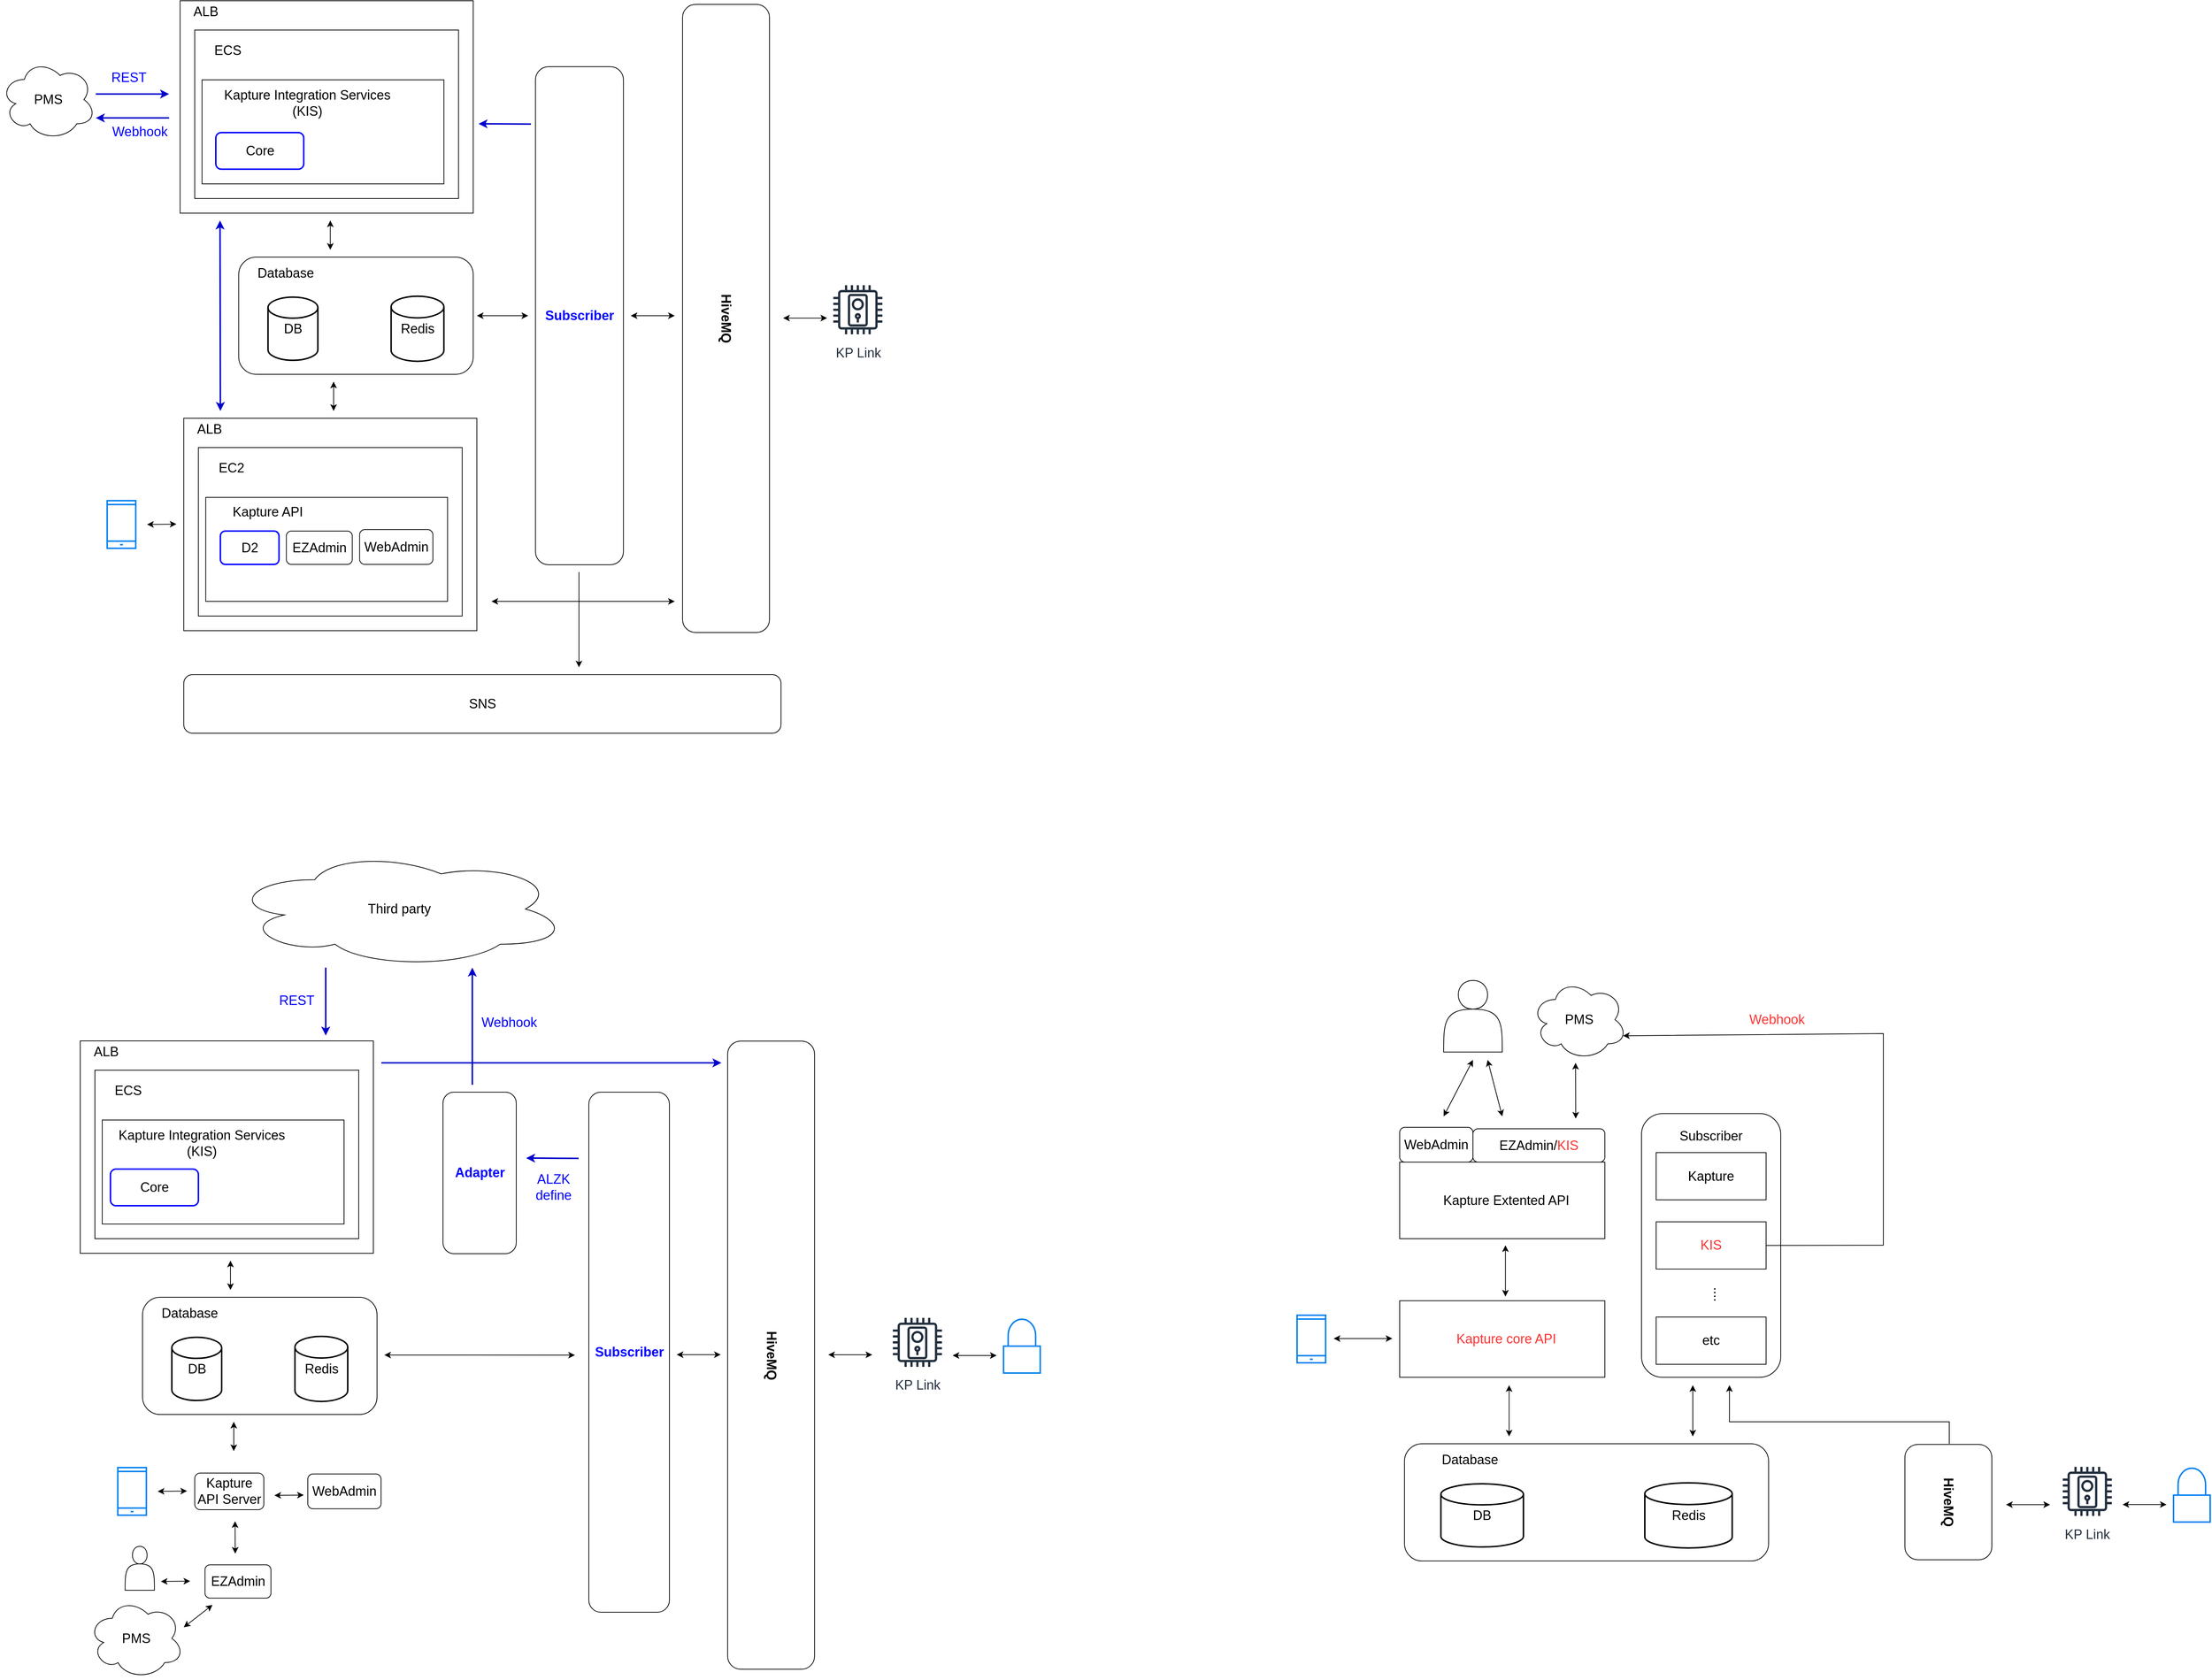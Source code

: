 <mxfile version="18.0.7" type="github">
  <diagram name="第1頁" id="pTdbA5UM3i_hhNW9NHbF">
    <mxGraphModel dx="1074" dy="1031" grid="1" gridSize="10" guides="1" tooltips="1" connect="1" arrows="1" fold="1" page="1" pageScale="1" pageWidth="827" pageHeight="1169" math="0" shadow="0">
      <root>
        <mxCell id="0" />
        <mxCell id="1" parent="0" />
        <mxCell id="v_c1Cu9leKUmqeBzcQBM-57" value="" style="rounded=0;whiteSpace=wrap;html=1;" parent="1" vertex="1">
          <mxGeometry x="1115.74" y="20" width="400" height="290" as="geometry" />
        </mxCell>
        <mxCell id="v_c1Cu9leKUmqeBzcQBM-1" value="" style="rounded=0;whiteSpace=wrap;html=1;fontSize=18;" parent="1" vertex="1">
          <mxGeometry x="1135.74" y="60" width="360" height="230" as="geometry" />
        </mxCell>
        <mxCell id="v_c1Cu9leKUmqeBzcQBM-5" value="&lt;font style=&quot;font-size: 18px&quot;&gt;ECS&lt;/font&gt;" style="text;html=1;strokeColor=none;fillColor=none;align=center;verticalAlign=middle;whiteSpace=wrap;rounded=0;" parent="1" vertex="1">
          <mxGeometry x="1135.74" y="73" width="90" height="30" as="geometry" />
        </mxCell>
        <mxCell id="v_c1Cu9leKUmqeBzcQBM-6" value="" style="rounded=0;whiteSpace=wrap;html=1;fontSize=18;" parent="1" vertex="1">
          <mxGeometry x="1145.74" y="128" width="330" height="142" as="geometry" />
        </mxCell>
        <mxCell id="v_c1Cu9leKUmqeBzcQBM-7" value="&lt;font style=&quot;font-size: 18px&quot;&gt;Kapture Integration Services (KIS)&lt;/font&gt;" style="text;html=1;strokeColor=none;fillColor=none;align=center;verticalAlign=middle;whiteSpace=wrap;rounded=0;" parent="1" vertex="1">
          <mxGeometry x="1154" y="140" width="271" height="40" as="geometry" />
        </mxCell>
        <mxCell id="v_c1Cu9leKUmqeBzcQBM-8" value="Core" style="rounded=1;whiteSpace=wrap;html=1;fontSize=18;strokeColor=#0000FF;strokeWidth=2;" parent="1" vertex="1">
          <mxGeometry x="1164.5" y="200" width="120" height="50" as="geometry" />
        </mxCell>
        <mxCell id="v_c1Cu9leKUmqeBzcQBM-20" value="" style="html=1;verticalLabelPosition=bottom;align=center;labelBackgroundColor=#ffffff;verticalAlign=top;strokeWidth=2;strokeColor=#0080F0;shadow=0;dashed=0;shape=mxgraph.ios7.icons.smartphone;fontSize=18;" parent="1" vertex="1">
          <mxGeometry x="1016.24" y="702.5" width="39" height="65" as="geometry" />
        </mxCell>
        <mxCell id="v_c1Cu9leKUmqeBzcQBM-23" value="" style="endArrow=classic;startArrow=classic;html=1;rounded=0;fontSize=18;" parent="1" edge="1">
          <mxGeometry width="50" height="50" relative="1" as="geometry">
            <mxPoint x="1070.74" y="735" as="sourcePoint" />
            <mxPoint x="1110.74" y="734.5" as="targetPoint" />
            <Array as="points" />
          </mxGeometry>
        </mxCell>
        <mxCell id="v_c1Cu9leKUmqeBzcQBM-59" value="&lt;span style=&quot;font-size: 18px;&quot;&gt;ALB&lt;/span&gt;" style="text;html=1;strokeColor=none;fillColor=none;align=center;verticalAlign=middle;whiteSpace=wrap;rounded=0;" parent="1" vertex="1">
          <mxGeometry x="1115.74" y="20" width="70" height="30" as="geometry" />
        </mxCell>
        <mxCell id="v_c1Cu9leKUmqeBzcQBM-61" value="&lt;font style=&quot;font-size: 18px;&quot;&gt;&lt;b style=&quot;&quot;&gt;Subscriber&lt;/b&gt;&lt;/font&gt;" style="rounded=1;whiteSpace=wrap;html=1;fontColor=#0000FF;" parent="1" vertex="1">
          <mxGeometry x="1600.74" y="110" width="120" height="680" as="geometry" />
        </mxCell>
        <mxCell id="v_c1Cu9leKUmqeBzcQBM-63" value="" style="rounded=0;whiteSpace=wrap;html=1;" parent="1" vertex="1">
          <mxGeometry x="1120.74" y="590" width="400" height="290" as="geometry" />
        </mxCell>
        <mxCell id="v_c1Cu9leKUmqeBzcQBM-64" value="" style="rounded=0;whiteSpace=wrap;html=1;fontSize=18;" parent="1" vertex="1">
          <mxGeometry x="1140.74" y="630" width="360" height="230" as="geometry" />
        </mxCell>
        <mxCell id="v_c1Cu9leKUmqeBzcQBM-65" value="&lt;font style=&quot;font-size: 18px&quot;&gt;EC2&lt;/font&gt;" style="text;html=1;strokeColor=none;fillColor=none;align=center;verticalAlign=middle;whiteSpace=wrap;rounded=0;" parent="1" vertex="1">
          <mxGeometry x="1140.74" y="643" width="90" height="30" as="geometry" />
        </mxCell>
        <mxCell id="v_c1Cu9leKUmqeBzcQBM-66" value="" style="rounded=0;whiteSpace=wrap;html=1;fontSize=18;" parent="1" vertex="1">
          <mxGeometry x="1150.74" y="698" width="330" height="142" as="geometry" />
        </mxCell>
        <mxCell id="v_c1Cu9leKUmqeBzcQBM-67" value="&lt;font style=&quot;font-size: 18px&quot;&gt;Kapture API&lt;/font&gt;" style="text;html=1;strokeColor=none;fillColor=none;align=center;verticalAlign=middle;whiteSpace=wrap;rounded=0;" parent="1" vertex="1">
          <mxGeometry x="1149.74" y="698" width="171" height="40" as="geometry" />
        </mxCell>
        <mxCell id="v_c1Cu9leKUmqeBzcQBM-68" value="D2" style="rounded=1;whiteSpace=wrap;html=1;fontSize=18;strokeColor=#0000FF;strokeWidth=2;" parent="1" vertex="1">
          <mxGeometry x="1170.74" y="744" width="80" height="45.5" as="geometry" />
        </mxCell>
        <mxCell id="v_c1Cu9leKUmqeBzcQBM-70" value="&lt;span style=&quot;font-size: 18px;&quot;&gt;ALB&lt;/span&gt;" style="text;html=1;strokeColor=none;fillColor=none;align=center;verticalAlign=middle;whiteSpace=wrap;rounded=0;" parent="1" vertex="1">
          <mxGeometry x="1120.74" y="590" width="70" height="30" as="geometry" />
        </mxCell>
        <mxCell id="v_c1Cu9leKUmqeBzcQBM-72" value="&lt;font style=&quot;font-size: 18px;&quot;&gt;PMS&lt;/font&gt;" style="ellipse;shape=cloud;whiteSpace=wrap;html=1;strokeColor=#000000;" parent="1" vertex="1">
          <mxGeometry x="870.74" y="100" width="130" height="110" as="geometry" />
        </mxCell>
        <mxCell id="v_c1Cu9leKUmqeBzcQBM-73" value="WebAdmin" style="rounded=1;whiteSpace=wrap;html=1;fontSize=18;strokeColor=#000000;" parent="1" vertex="1">
          <mxGeometry x="1360.74" y="742" width="100" height="47.5" as="geometry" />
        </mxCell>
        <mxCell id="v_c1Cu9leKUmqeBzcQBM-74" value="EZAdmin" style="rounded=1;whiteSpace=wrap;html=1;fontSize=18;strokeColor=default;" parent="1" vertex="1">
          <mxGeometry x="1260.74" y="744" width="90" height="45.5" as="geometry" />
        </mxCell>
        <mxCell id="v_c1Cu9leKUmqeBzcQBM-75" value="" style="endArrow=classic;startArrow=classic;html=1;rounded=0;fontSize=18;fontColor=#000000;" parent="1" edge="1">
          <mxGeometry width="50" height="50" relative="1" as="geometry">
            <mxPoint x="1320.74" y="360" as="sourcePoint" />
            <mxPoint x="1320.74" y="320" as="targetPoint" />
          </mxGeometry>
        </mxCell>
        <mxCell id="v_c1Cu9leKUmqeBzcQBM-26" value="&lt;font size=&quot;1&quot; style=&quot;&quot;&gt;&lt;b style=&quot;font-size: 18px;&quot;&gt;HiveMQ&lt;/b&gt;&lt;/font&gt;" style="rounded=1;whiteSpace=wrap;html=1;fontSize=18;strokeColor=#000000;rotation=90;movable=1;resizable=1;rotatable=1;deletable=1;editable=1;locked=0;connectable=1;" parent="1" vertex="1">
          <mxGeometry x="1431.99" y="394.43" width="857.5" height="118.63" as="geometry" />
        </mxCell>
        <mxCell id="v_c1Cu9leKUmqeBzcQBM-80" value="" style="group" parent="1" vertex="1" connectable="0">
          <mxGeometry x="1195.74" y="370" width="320" height="160" as="geometry" />
        </mxCell>
        <mxCell id="v_c1Cu9leKUmqeBzcQBM-11" value="DB" style="strokeWidth=2;html=1;shape=mxgraph.flowchart.database;whiteSpace=wrap;fontSize=18;" parent="v_c1Cu9leKUmqeBzcQBM-80" vertex="1">
          <mxGeometry x="40" y="54.667" width="68" height="86.222" as="geometry" />
        </mxCell>
        <mxCell id="v_c1Cu9leKUmqeBzcQBM-12" value="Redis" style="strokeWidth=2;html=1;shape=mxgraph.flowchart.database;whiteSpace=wrap;fontSize=18;" parent="v_c1Cu9leKUmqeBzcQBM-80" vertex="1">
          <mxGeometry x="208" y="53.333" width="72" height="88.889" as="geometry" />
        </mxCell>
        <mxCell id="v_c1Cu9leKUmqeBzcQBM-78" value="" style="rounded=1;whiteSpace=wrap;html=1;strokeColor=#000000;fontSize=18;fontColor=#000000;fillColor=none;" parent="v_c1Cu9leKUmqeBzcQBM-80" vertex="1">
          <mxGeometry width="320" height="160" as="geometry" />
        </mxCell>
        <mxCell id="v_c1Cu9leKUmqeBzcQBM-79" value="Database" style="text;html=1;strokeColor=none;fillColor=none;align=center;verticalAlign=middle;whiteSpace=wrap;rounded=0;fontSize=18;fontColor=#000000;" parent="v_c1Cu9leKUmqeBzcQBM-80" vertex="1">
          <mxGeometry x="40" y="8.889" width="48" height="26.667" as="geometry" />
        </mxCell>
        <mxCell id="v_c1Cu9leKUmqeBzcQBM-84" value="" style="endArrow=classic;startArrow=classic;html=1;rounded=0;fontSize=18;fontColor=#000000;" parent="1" edge="1">
          <mxGeometry width="50" height="50" relative="1" as="geometry">
            <mxPoint x="1325.24" y="580" as="sourcePoint" />
            <mxPoint x="1325.24" y="540" as="targetPoint" />
          </mxGeometry>
        </mxCell>
        <mxCell id="v_c1Cu9leKUmqeBzcQBM-85" value="" style="endArrow=classic;startArrow=classic;html=1;rounded=0;fontSize=18;fontColor=#000000;strokeColor=#0000CC;strokeWidth=2;" parent="1" edge="1">
          <mxGeometry width="50" height="50" relative="1" as="geometry">
            <mxPoint x="1170.74" y="580" as="sourcePoint" />
            <mxPoint x="1170.24" y="320" as="targetPoint" />
          </mxGeometry>
        </mxCell>
        <mxCell id="v_c1Cu9leKUmqeBzcQBM-86" value="" style="endArrow=classic;startArrow=classic;html=1;rounded=0;fontSize=18;fontColor=#000000;" parent="1" edge="1">
          <mxGeometry width="50" height="50" relative="1" as="geometry">
            <mxPoint x="1520.74" y="450" as="sourcePoint" />
            <mxPoint x="1590.74" y="450" as="targetPoint" />
          </mxGeometry>
        </mxCell>
        <mxCell id="v_c1Cu9leKUmqeBzcQBM-87" value="" style="endArrow=classic;startArrow=classic;html=1;rounded=0;fontSize=18;" parent="1" edge="1">
          <mxGeometry width="50" height="50" relative="1" as="geometry">
            <mxPoint x="1540.74" y="840" as="sourcePoint" />
            <mxPoint x="1790.74" y="840" as="targetPoint" />
            <Array as="points" />
          </mxGeometry>
        </mxCell>
        <mxCell id="v_c1Cu9leKUmqeBzcQBM-88" value="" style="endArrow=classic;startArrow=classic;html=1;rounded=0;fontSize=18;fontColor=#000000;" parent="1" edge="1">
          <mxGeometry width="50" height="50" relative="1" as="geometry">
            <mxPoint x="1730.74" y="450" as="sourcePoint" />
            <mxPoint x="1790.74" y="450" as="targetPoint" />
          </mxGeometry>
        </mxCell>
        <mxCell id="v_c1Cu9leKUmqeBzcQBM-90" value="&lt;font style=&quot;font-size: 18px;&quot;&gt;KP Link&lt;/font&gt;" style="sketch=0;outlineConnect=0;fontColor=#232F3E;gradientColor=none;strokeColor=#232F3E;fillColor=#ffffff;dashed=0;verticalLabelPosition=bottom;verticalAlign=top;align=center;html=1;fontSize=12;fontStyle=0;aspect=fixed;shape=mxgraph.aws4.resourceIcon;resIcon=mxgraph.aws4.door_lock;" parent="1" vertex="1">
          <mxGeometry x="1998.74" y="400" width="83.74" height="83.74" as="geometry" />
        </mxCell>
        <mxCell id="v_c1Cu9leKUmqeBzcQBM-93" value="" style="endArrow=classic;startArrow=classic;html=1;rounded=0;fontSize=18;fontColor=#000000;" parent="1" edge="1">
          <mxGeometry width="50" height="50" relative="1" as="geometry">
            <mxPoint x="1938.74" y="453.24" as="sourcePoint" />
            <mxPoint x="1998.74" y="453.24" as="targetPoint" />
          </mxGeometry>
        </mxCell>
        <mxCell id="v_c1Cu9leKUmqeBzcQBM-96" value="" style="endArrow=classic;html=1;rounded=0;strokeColor=#0000CC;strokeWidth=2;fontSize=18;fontColor=#0000FF;" parent="1" edge="1">
          <mxGeometry width="50" height="50" relative="1" as="geometry">
            <mxPoint x="1000.74" y="147.33" as="sourcePoint" />
            <mxPoint x="1100.74" y="147.33" as="targetPoint" />
          </mxGeometry>
        </mxCell>
        <mxCell id="v_c1Cu9leKUmqeBzcQBM-97" value="" style="endArrow=classic;html=1;rounded=0;strokeColor=#0000CC;strokeWidth=2;fontSize=18;fontColor=#0000FF;" parent="1" edge="1">
          <mxGeometry width="50" height="50" relative="1" as="geometry">
            <mxPoint x="1100.74" y="180" as="sourcePoint" />
            <mxPoint x="1000.74" y="180" as="targetPoint" />
          </mxGeometry>
        </mxCell>
        <mxCell id="v_c1Cu9leKUmqeBzcQBM-98" value="Webhook" style="text;html=1;strokeColor=none;fillColor=none;align=center;verticalAlign=middle;whiteSpace=wrap;rounded=0;fontSize=18;fontColor=#0000FF;" parent="1" vertex="1">
          <mxGeometry x="1030.74" y="184" width="60" height="30" as="geometry" />
        </mxCell>
        <mxCell id="v_c1Cu9leKUmqeBzcQBM-99" value="REST" style="text;html=1;strokeColor=none;fillColor=none;align=center;verticalAlign=middle;whiteSpace=wrap;rounded=0;fontSize=18;fontColor=#0000FF;" parent="1" vertex="1">
          <mxGeometry x="1016.24" y="110" width="60" height="30" as="geometry" />
        </mxCell>
        <mxCell id="v_c1Cu9leKUmqeBzcQBM-100" value="" style="rounded=0;whiteSpace=wrap;html=1;" parent="1" vertex="1">
          <mxGeometry x="979.5" y="1440" width="400" height="290" as="geometry" />
        </mxCell>
        <mxCell id="v_c1Cu9leKUmqeBzcQBM-101" value="" style="rounded=0;whiteSpace=wrap;html=1;fontSize=18;" parent="1" vertex="1">
          <mxGeometry x="999.5" y="1480" width="360" height="230" as="geometry" />
        </mxCell>
        <mxCell id="v_c1Cu9leKUmqeBzcQBM-102" value="&lt;font style=&quot;font-size: 18px&quot;&gt;ECS&lt;/font&gt;" style="text;html=1;strokeColor=none;fillColor=none;align=center;verticalAlign=middle;whiteSpace=wrap;rounded=0;" parent="1" vertex="1">
          <mxGeometry x="999.5" y="1493" width="90" height="30" as="geometry" />
        </mxCell>
        <mxCell id="v_c1Cu9leKUmqeBzcQBM-103" value="" style="rounded=0;whiteSpace=wrap;html=1;fontSize=18;" parent="1" vertex="1">
          <mxGeometry x="1009.5" y="1548" width="330" height="142" as="geometry" />
        </mxCell>
        <mxCell id="v_c1Cu9leKUmqeBzcQBM-104" value="&lt;font style=&quot;font-size: 18px&quot;&gt;Kapture Integration Services (KIS)&lt;/font&gt;" style="text;html=1;strokeColor=none;fillColor=none;align=center;verticalAlign=middle;whiteSpace=wrap;rounded=0;" parent="1" vertex="1">
          <mxGeometry x="1009.5" y="1560" width="271" height="40" as="geometry" />
        </mxCell>
        <mxCell id="v_c1Cu9leKUmqeBzcQBM-105" value="Core" style="rounded=1;whiteSpace=wrap;html=1;fontSize=18;strokeColor=#0000FF;strokeWidth=2;" parent="1" vertex="1">
          <mxGeometry x="1020.74" y="1615" width="120" height="50" as="geometry" />
        </mxCell>
        <mxCell id="v_c1Cu9leKUmqeBzcQBM-106" value="" style="html=1;verticalLabelPosition=bottom;align=center;labelBackgroundColor=#ffffff;verticalAlign=top;strokeWidth=2;strokeColor=#0080F0;shadow=0;dashed=0;shape=mxgraph.ios7.icons.smartphone;fontSize=18;" parent="1" vertex="1">
          <mxGeometry x="1030.74" y="2022.5" width="39" height="65" as="geometry" />
        </mxCell>
        <mxCell id="v_c1Cu9leKUmqeBzcQBM-107" value="" style="endArrow=classic;startArrow=classic;html=1;rounded=0;fontSize=18;" parent="1" edge="1">
          <mxGeometry width="50" height="50" relative="1" as="geometry">
            <mxPoint x="1085.24" y="2055" as="sourcePoint" />
            <mxPoint x="1125.24" y="2054.5" as="targetPoint" />
            <Array as="points" />
          </mxGeometry>
        </mxCell>
        <mxCell id="v_c1Cu9leKUmqeBzcQBM-108" value="&lt;span style=&quot;font-size: 18px;&quot;&gt;ALB&lt;/span&gt;" style="text;html=1;strokeColor=none;fillColor=none;align=center;verticalAlign=middle;whiteSpace=wrap;rounded=0;" parent="1" vertex="1">
          <mxGeometry x="979.5" y="1440" width="70" height="30" as="geometry" />
        </mxCell>
        <mxCell id="v_c1Cu9leKUmqeBzcQBM-109" value="&lt;font style=&quot;font-size: 18px;&quot;&gt;&lt;b style=&quot;&quot;&gt;Subscriber&lt;/b&gt;&lt;/font&gt;" style="rounded=1;whiteSpace=wrap;html=1;fontColor=#0000FF;" parent="1" vertex="1">
          <mxGeometry x="1673.5" y="1510" width="110" height="710" as="geometry" />
        </mxCell>
        <mxCell id="v_c1Cu9leKUmqeBzcQBM-115" value="Kapture API Server" style="rounded=1;whiteSpace=wrap;html=1;fontSize=18;strokeColor=#000000;" parent="1" vertex="1">
          <mxGeometry x="1135.74" y="2030" width="94.26" height="50" as="geometry" />
        </mxCell>
        <mxCell id="v_c1Cu9leKUmqeBzcQBM-117" value="&lt;font style=&quot;font-size: 18px;&quot;&gt;Third party&lt;/font&gt;" style="ellipse;shape=cloud;whiteSpace=wrap;html=1;strokeColor=#000000;" parent="1" vertex="1">
          <mxGeometry x="1184.5" y="1180" width="460" height="160" as="geometry" />
        </mxCell>
        <mxCell id="v_c1Cu9leKUmqeBzcQBM-118" value="WebAdmin" style="rounded=1;whiteSpace=wrap;html=1;fontSize=18;strokeColor=#000000;" parent="1" vertex="1">
          <mxGeometry x="1290" y="2031.25" width="100" height="47.5" as="geometry" />
        </mxCell>
        <mxCell id="v_c1Cu9leKUmqeBzcQBM-119" value="EZAdmin" style="rounded=1;whiteSpace=wrap;html=1;fontSize=18;strokeColor=default;" parent="1" vertex="1">
          <mxGeometry x="1149.74" y="2155.25" width="90" height="45.5" as="geometry" />
        </mxCell>
        <mxCell id="v_c1Cu9leKUmqeBzcQBM-120" value="" style="endArrow=classic;startArrow=classic;html=1;rounded=0;fontSize=18;fontColor=#000000;" parent="1" edge="1">
          <mxGeometry width="50" height="50" relative="1" as="geometry">
            <mxPoint x="1184.5" y="1780" as="sourcePoint" />
            <mxPoint x="1184.5" y="1740" as="targetPoint" />
          </mxGeometry>
        </mxCell>
        <mxCell id="v_c1Cu9leKUmqeBzcQBM-121" value="&lt;font size=&quot;1&quot; style=&quot;&quot;&gt;&lt;b style=&quot;font-size: 18px;&quot;&gt;HiveMQ&lt;/b&gt;&lt;/font&gt;" style="rounded=1;whiteSpace=wrap;html=1;fontSize=18;strokeColor=#000000;rotation=90;movable=1;resizable=1;rotatable=1;deletable=1;editable=1;locked=0;connectable=1;" parent="1" vertex="1">
          <mxGeometry x="1493.5" y="1809.69" width="857.5" height="118.63" as="geometry" />
        </mxCell>
        <mxCell id="v_c1Cu9leKUmqeBzcQBM-122" value="" style="group" parent="1" vertex="1" connectable="0">
          <mxGeometry x="1064.5" y="1790" width="320" height="160" as="geometry" />
        </mxCell>
        <mxCell id="v_c1Cu9leKUmqeBzcQBM-123" value="DB" style="strokeWidth=2;html=1;shape=mxgraph.flowchart.database;whiteSpace=wrap;fontSize=18;" parent="v_c1Cu9leKUmqeBzcQBM-122" vertex="1">
          <mxGeometry x="40" y="54.667" width="68" height="86.222" as="geometry" />
        </mxCell>
        <mxCell id="v_c1Cu9leKUmqeBzcQBM-124" value="Redis" style="strokeWidth=2;html=1;shape=mxgraph.flowchart.database;whiteSpace=wrap;fontSize=18;" parent="v_c1Cu9leKUmqeBzcQBM-122" vertex="1">
          <mxGeometry x="208" y="53.333" width="72" height="88.889" as="geometry" />
        </mxCell>
        <mxCell id="v_c1Cu9leKUmqeBzcQBM-125" value="" style="rounded=1;whiteSpace=wrap;html=1;strokeColor=#000000;fontSize=18;fontColor=#000000;fillColor=none;" parent="v_c1Cu9leKUmqeBzcQBM-122" vertex="1">
          <mxGeometry width="320" height="160" as="geometry" />
        </mxCell>
        <mxCell id="v_c1Cu9leKUmqeBzcQBM-126" value="Database" style="text;html=1;strokeColor=none;fillColor=none;align=center;verticalAlign=middle;whiteSpace=wrap;rounded=0;fontSize=18;fontColor=#000000;" parent="v_c1Cu9leKUmqeBzcQBM-122" vertex="1">
          <mxGeometry x="40" y="8.889" width="48" height="26.667" as="geometry" />
        </mxCell>
        <mxCell id="v_c1Cu9leKUmqeBzcQBM-127" value="" style="endArrow=classic;startArrow=classic;html=1;rounded=0;fontSize=18;fontColor=#000000;" parent="1" edge="1">
          <mxGeometry width="50" height="50" relative="1" as="geometry">
            <mxPoint x="1189" y="2000" as="sourcePoint" />
            <mxPoint x="1189" y="1960" as="targetPoint" />
          </mxGeometry>
        </mxCell>
        <mxCell id="v_c1Cu9leKUmqeBzcQBM-129" value="" style="endArrow=classic;startArrow=classic;html=1;rounded=0;fontSize=18;fontColor=#000000;" parent="1" edge="1">
          <mxGeometry width="50" height="50" relative="1" as="geometry">
            <mxPoint x="1394.5" y="1868.83" as="sourcePoint" />
            <mxPoint x="1654.5" y="1869" as="targetPoint" />
          </mxGeometry>
        </mxCell>
        <mxCell id="v_c1Cu9leKUmqeBzcQBM-131" value="" style="endArrow=classic;startArrow=classic;html=1;rounded=0;fontSize=18;fontColor=#000000;" parent="1" edge="1">
          <mxGeometry width="50" height="50" relative="1" as="geometry">
            <mxPoint x="1793.5" y="1868.33" as="sourcePoint" />
            <mxPoint x="1853.5" y="1868.33" as="targetPoint" />
          </mxGeometry>
        </mxCell>
        <mxCell id="v_c1Cu9leKUmqeBzcQBM-133" value="&lt;font style=&quot;font-size: 18px;&quot;&gt;KP Link&lt;/font&gt;" style="sketch=0;outlineConnect=0;fontColor=#232F3E;gradientColor=none;strokeColor=#232F3E;fillColor=#ffffff;dashed=0;verticalLabelPosition=bottom;verticalAlign=top;align=center;html=1;fontSize=12;fontStyle=0;aspect=fixed;shape=mxgraph.aws4.resourceIcon;resIcon=mxgraph.aws4.door_lock;" parent="1" vertex="1">
          <mxGeometry x="2080" y="1809.69" width="83.74" height="83.74" as="geometry" />
        </mxCell>
        <mxCell id="v_c1Cu9leKUmqeBzcQBM-134" value="" style="endArrow=classic;startArrow=classic;html=1;rounded=0;fontSize=18;fontColor=#000000;" parent="1" edge="1">
          <mxGeometry width="50" height="50" relative="1" as="geometry">
            <mxPoint x="2000.25" y="1868.5" as="sourcePoint" />
            <mxPoint x="2060.25" y="1868.5" as="targetPoint" />
          </mxGeometry>
        </mxCell>
        <mxCell id="v_c1Cu9leKUmqeBzcQBM-136" value="" style="endArrow=classic;html=1;rounded=0;strokeColor=#0000CC;strokeWidth=2;fontSize=18;fontColor=#0000FF;" parent="1" edge="1">
          <mxGeometry width="50" height="50" relative="1" as="geometry">
            <mxPoint x="1314.5" y="1340" as="sourcePoint" />
            <mxPoint x="1314.5" y="1432.67" as="targetPoint" />
          </mxGeometry>
        </mxCell>
        <mxCell id="v_c1Cu9leKUmqeBzcQBM-139" value="REST" style="text;html=1;strokeColor=none;fillColor=none;align=center;verticalAlign=middle;whiteSpace=wrap;rounded=0;fontSize=18;fontColor=#0000FF;" parent="1" vertex="1">
          <mxGeometry x="1244.5" y="1370" width="60" height="30" as="geometry" />
        </mxCell>
        <mxCell id="v_c1Cu9leKUmqeBzcQBM-140" value="&lt;b style=&quot;border-color: var(--border-color); font-size: 18px;&quot;&gt;Adapter&lt;/b&gt;" style="rounded=1;whiteSpace=wrap;html=1;fontColor=#0000FF;" parent="1" vertex="1">
          <mxGeometry x="1474.5" y="1510" width="100" height="220.5" as="geometry" />
        </mxCell>
        <mxCell id="v_c1Cu9leKUmqeBzcQBM-142" value="" style="endArrow=classic;html=1;rounded=0;strokeColor=#0000CC;strokeWidth=2;fontSize=18;fontColor=#0000FF;" parent="1" edge="1">
          <mxGeometry width="50" height="50" relative="1" as="geometry">
            <mxPoint x="1514.5" y="1500" as="sourcePoint" />
            <mxPoint x="1514.5" y="1340" as="targetPoint" />
          </mxGeometry>
        </mxCell>
        <mxCell id="v_c1Cu9leKUmqeBzcQBM-143" value="Webhook" style="text;html=1;strokeColor=none;fillColor=none;align=center;verticalAlign=middle;whiteSpace=wrap;rounded=0;fontSize=18;fontColor=#0000FF;" parent="1" vertex="1">
          <mxGeometry x="1534.5" y="1400" width="60" height="30" as="geometry" />
        </mxCell>
        <mxCell id="v_c1Cu9leKUmqeBzcQBM-145" value="ALZK &lt;br&gt;define" style="text;html=1;align=center;verticalAlign=middle;resizable=0;points=[];autosize=1;strokeColor=none;fillColor=none;fontSize=18;fontColor=#0000FF;" parent="1" vertex="1">
          <mxGeometry x="1589.5" y="1610" width="70" height="60" as="geometry" />
        </mxCell>
        <mxCell id="v_c1Cu9leKUmqeBzcQBM-146" value="&lt;font color=&quot;#000000&quot;&gt;SNS&lt;/font&gt;" style="rounded=1;whiteSpace=wrap;html=1;strokeColor=#000000;strokeWidth=1;fontSize=18;fontColor=#0000FF;fillColor=none;" parent="1" vertex="1">
          <mxGeometry x="1120.74" y="940" width="815" height="80" as="geometry" />
        </mxCell>
        <mxCell id="v_c1Cu9leKUmqeBzcQBM-147" value="" style="endArrow=classic;html=1;rounded=0;strokeColor=#000000;strokeWidth=1;fontSize=18;fontColor=#0000FF;" parent="1" edge="1">
          <mxGeometry width="50" height="50" relative="1" as="geometry">
            <mxPoint x="1660.07" y="800" as="sourcePoint" />
            <mxPoint x="1660.07" y="930" as="targetPoint" />
          </mxGeometry>
        </mxCell>
        <mxCell id="v_c1Cu9leKUmqeBzcQBM-150" value="" style="endArrow=classic;html=1;rounded=0;strokeColor=#0000CC;strokeWidth=2;fontSize=18;fontColor=#0000FF;" parent="1" edge="1">
          <mxGeometry width="50" height="50" relative="1" as="geometry">
            <mxPoint x="1390.5" y="1470" as="sourcePoint" />
            <mxPoint x="1854.5" y="1470" as="targetPoint" />
          </mxGeometry>
        </mxCell>
        <mxCell id="XDWvyUb1h6gLbG983VdY-1" value="" style="endArrow=classic;html=1;rounded=0;strokeColor=#0000CC;strokeWidth=2;fontSize=18;fontColor=#0000FF;" edge="1" parent="1">
          <mxGeometry width="50" height="50" relative="1" as="geometry">
            <mxPoint x="1659.5" y="1600.33" as="sourcePoint" />
            <mxPoint x="1588" y="1600" as="targetPoint" />
          </mxGeometry>
        </mxCell>
        <mxCell id="XDWvyUb1h6gLbG983VdY-2" value="" style="endArrow=classic;html=1;rounded=0;strokeColor=#0000CC;strokeWidth=2;fontSize=18;fontColor=#0000FF;" edge="1" parent="1">
          <mxGeometry width="50" height="50" relative="1" as="geometry">
            <mxPoint x="1594.5" y="188.33" as="sourcePoint" />
            <mxPoint x="1523" y="188" as="targetPoint" />
          </mxGeometry>
        </mxCell>
        <mxCell id="XDWvyUb1h6gLbG983VdY-4" value="" style="html=1;verticalLabelPosition=bottom;align=center;labelBackgroundColor=#ffffff;verticalAlign=top;strokeWidth=2;strokeColor=#0080F0;shadow=0;dashed=0;shape=mxgraph.ios7.icons.locked;" vertex="1" parent="1">
          <mxGeometry x="2239.49" y="1819.99" width="50" height="73.44" as="geometry" />
        </mxCell>
        <mxCell id="XDWvyUb1h6gLbG983VdY-5" value="" style="endArrow=classic;startArrow=classic;html=1;rounded=0;fontSize=18;fontColor=#000000;" edge="1" parent="1">
          <mxGeometry width="50" height="50" relative="1" as="geometry">
            <mxPoint x="2170" y="1869.5" as="sourcePoint" />
            <mxPoint x="2230" y="1869.5" as="targetPoint" />
          </mxGeometry>
        </mxCell>
        <mxCell id="XDWvyUb1h6gLbG983VdY-7" value="" style="shape=actor;whiteSpace=wrap;html=1;" vertex="1" parent="1">
          <mxGeometry x="1040.74" y="2130" width="40" height="60" as="geometry" />
        </mxCell>
        <mxCell id="XDWvyUb1h6gLbG983VdY-10" value="&lt;font style=&quot;font-size: 18px;&quot;&gt;PMS&lt;/font&gt;" style="ellipse;shape=cloud;whiteSpace=wrap;html=1;strokeColor=#000000;" vertex="1" parent="1">
          <mxGeometry x="990.74" y="2200.75" width="130" height="110" as="geometry" />
        </mxCell>
        <mxCell id="XDWvyUb1h6gLbG983VdY-11" value="" style="endArrow=classic;startArrow=classic;html=1;rounded=0;fontSize=18;" edge="1" parent="1">
          <mxGeometry width="50" height="50" relative="1" as="geometry">
            <mxPoint x="1089.5" y="2178" as="sourcePoint" />
            <mxPoint x="1129.5" y="2177.5" as="targetPoint" />
            <Array as="points" />
          </mxGeometry>
        </mxCell>
        <mxCell id="XDWvyUb1h6gLbG983VdY-13" value="" style="endArrow=classic;startArrow=classic;html=1;rounded=0;fontSize=18;" edge="1" parent="1">
          <mxGeometry width="50" height="50" relative="1" as="geometry">
            <mxPoint x="1120.74" y="2240.5" as="sourcePoint" />
            <mxPoint x="1160" y="2210" as="targetPoint" />
            <Array as="points" />
          </mxGeometry>
        </mxCell>
        <mxCell id="XDWvyUb1h6gLbG983VdY-14" value="" style="endArrow=classic;startArrow=classic;html=1;rounded=0;fontSize=18;" edge="1" parent="1">
          <mxGeometry width="50" height="50" relative="1" as="geometry">
            <mxPoint x="1244.5" y="2060.5" as="sourcePoint" />
            <mxPoint x="1284.5" y="2060" as="targetPoint" />
            <Array as="points" />
          </mxGeometry>
        </mxCell>
        <mxCell id="XDWvyUb1h6gLbG983VdY-15" value="" style="endArrow=classic;startArrow=classic;html=1;rounded=0;fontSize=18;" edge="1" parent="1">
          <mxGeometry width="50" height="50" relative="1" as="geometry">
            <mxPoint x="1190.74" y="2095.75" as="sourcePoint" />
            <mxPoint x="1191" y="2140" as="targetPoint" />
            <Array as="points" />
          </mxGeometry>
        </mxCell>
        <mxCell id="XDWvyUb1h6gLbG983VdY-16" value="" style="rounded=0;whiteSpace=wrap;html=1;fontSize=18;" vertex="1" parent="1">
          <mxGeometry x="2780" y="1605.5" width="280" height="104.5" as="geometry" />
        </mxCell>
        <mxCell id="XDWvyUb1h6gLbG983VdY-17" value="&lt;font style=&quot;font-size: 18px&quot;&gt;Kapture Extented API&lt;br&gt;&lt;/font&gt;" style="text;html=1;strokeColor=none;fillColor=none;align=center;verticalAlign=middle;whiteSpace=wrap;rounded=0;" vertex="1" parent="1">
          <mxGeometry x="2799.75" y="1637.75" width="250.5" height="40" as="geometry" />
        </mxCell>
        <mxCell id="XDWvyUb1h6gLbG983VdY-18" value="WebAdmin" style="rounded=1;whiteSpace=wrap;html=1;fontSize=18;strokeColor=#000000;" vertex="1" parent="1">
          <mxGeometry x="2780" y="1558" width="100" height="47.5" as="geometry" />
        </mxCell>
        <mxCell id="XDWvyUb1h6gLbG983VdY-19" value="EZAdmin/&lt;font color=&quot;#ff3333&quot;&gt;KIS&lt;/font&gt;" style="rounded=1;whiteSpace=wrap;html=1;fontSize=18;strokeColor=default;" vertex="1" parent="1">
          <mxGeometry x="2880" y="1560" width="180" height="45.5" as="geometry" />
        </mxCell>
        <mxCell id="XDWvyUb1h6gLbG983VdY-22" value="" style="rounded=0;whiteSpace=wrap;html=1;fontSize=18;" vertex="1" parent="1">
          <mxGeometry x="2780" y="1794.75" width="280" height="104.5" as="geometry" />
        </mxCell>
        <mxCell id="XDWvyUb1h6gLbG983VdY-23" value="" style="group" vertex="1" connectable="0" parent="1">
          <mxGeometry x="2770" y="1990" width="530" height="160" as="geometry" />
        </mxCell>
        <mxCell id="XDWvyUb1h6gLbG983VdY-24" value="DB" style="strokeWidth=2;html=1;shape=mxgraph.flowchart.database;whiteSpace=wrap;fontSize=18;" vertex="1" parent="XDWvyUb1h6gLbG983VdY-23">
          <mxGeometry x="66.25" y="54.667" width="112.625" height="86.222" as="geometry" />
        </mxCell>
        <mxCell id="XDWvyUb1h6gLbG983VdY-25" value="Redis" style="strokeWidth=2;html=1;shape=mxgraph.flowchart.database;whiteSpace=wrap;fontSize=18;" vertex="1" parent="XDWvyUb1h6gLbG983VdY-23">
          <mxGeometry x="344.5" y="53.333" width="119.25" height="88.889" as="geometry" />
        </mxCell>
        <mxCell id="XDWvyUb1h6gLbG983VdY-26" value="" style="rounded=1;whiteSpace=wrap;html=1;strokeColor=#000000;fontSize=18;fontColor=#000000;fillColor=none;" vertex="1" parent="XDWvyUb1h6gLbG983VdY-23">
          <mxGeometry x="16.562" width="496.875" height="160" as="geometry" />
        </mxCell>
        <mxCell id="XDWvyUb1h6gLbG983VdY-27" value="Database" style="text;html=1;strokeColor=none;fillColor=none;align=center;verticalAlign=middle;whiteSpace=wrap;rounded=0;fontSize=18;fontColor=#000000;" vertex="1" parent="XDWvyUb1h6gLbG983VdY-23">
          <mxGeometry x="66.25" y="8.889" width="79.5" height="26.667" as="geometry" />
        </mxCell>
        <mxCell id="XDWvyUb1h6gLbG983VdY-29" value="&lt;font style=&quot;font-size: 18px&quot;&gt;&lt;font color=&quot;#ff3333&quot;&gt;Kapture core API&lt;/font&gt;&lt;br&gt;&lt;/font&gt;" style="text;html=1;strokeColor=none;fillColor=none;align=center;verticalAlign=middle;whiteSpace=wrap;rounded=0;" vertex="1" parent="1">
          <mxGeometry x="2799.75" y="1827" width="250.5" height="40" as="geometry" />
        </mxCell>
        <mxCell id="XDWvyUb1h6gLbG983VdY-30" value="" style="html=1;verticalLabelPosition=bottom;align=center;labelBackgroundColor=#ffffff;verticalAlign=top;strokeWidth=2;strokeColor=#0080F0;shadow=0;dashed=0;shape=mxgraph.ios7.icons.smartphone;fontSize=18;" vertex="1" parent="1">
          <mxGeometry x="2640" y="1814.5" width="39" height="65" as="geometry" />
        </mxCell>
        <mxCell id="XDWvyUb1h6gLbG983VdY-31" value="" style="shape=actor;whiteSpace=wrap;html=1;" vertex="1" parent="1">
          <mxGeometry x="2840" y="1357.5" width="80" height="97.75" as="geometry" />
        </mxCell>
        <mxCell id="XDWvyUb1h6gLbG983VdY-32" value="&lt;font style=&quot;font-size: 18px;&quot;&gt;PMS&lt;/font&gt;" style="ellipse;shape=cloud;whiteSpace=wrap;html=1;strokeColor=#000000;" vertex="1" parent="1">
          <mxGeometry x="2960" y="1356" width="130" height="110" as="geometry" />
        </mxCell>
        <mxCell id="XDWvyUb1h6gLbG983VdY-33" value="" style="endArrow=classic;startArrow=classic;html=1;rounded=0;fontSize=18;" edge="1" parent="1">
          <mxGeometry width="50" height="50" relative="1" as="geometry">
            <mxPoint x="2840" y="1543" as="sourcePoint" />
            <mxPoint x="2880" y="1466" as="targetPoint" />
            <Array as="points" />
          </mxGeometry>
        </mxCell>
        <mxCell id="XDWvyUb1h6gLbG983VdY-34" value="" style="endArrow=classic;startArrow=classic;html=1;rounded=0;fontSize=18;" edge="1" parent="1">
          <mxGeometry width="50" height="50" relative="1" as="geometry">
            <mxPoint x="3020.25" y="1546" as="sourcePoint" />
            <mxPoint x="3020" y="1470" as="targetPoint" />
            <Array as="points" />
          </mxGeometry>
        </mxCell>
        <mxCell id="XDWvyUb1h6gLbG983VdY-35" value="" style="endArrow=classic;startArrow=classic;html=1;rounded=0;fontSize=18;" edge="1" parent="1">
          <mxGeometry width="50" height="50" relative="1" as="geometry">
            <mxPoint x="2920" y="1543" as="sourcePoint" />
            <mxPoint x="2900" y="1466" as="targetPoint" />
            <Array as="points" />
          </mxGeometry>
        </mxCell>
        <mxCell id="XDWvyUb1h6gLbG983VdY-38" value="" style="endArrow=classic;startArrow=classic;html=1;rounded=0;fontSize=18;fontColor=#000000;" edge="1" parent="1">
          <mxGeometry width="50" height="50" relative="1" as="geometry">
            <mxPoint x="2929.33" y="1910" as="sourcePoint" />
            <mxPoint x="2929.33" y="1980" as="targetPoint" />
          </mxGeometry>
        </mxCell>
        <mxCell id="XDWvyUb1h6gLbG983VdY-39" value="" style="endArrow=classic;startArrow=classic;html=1;rounded=0;fontSize=18;fontColor=#000000;" edge="1" parent="1">
          <mxGeometry width="50" height="50" relative="1" as="geometry">
            <mxPoint x="2924.33" y="1719" as="sourcePoint" />
            <mxPoint x="2924.33" y="1789" as="targetPoint" />
          </mxGeometry>
        </mxCell>
        <mxCell id="XDWvyUb1h6gLbG983VdY-40" value="" style="endArrow=classic;startArrow=classic;html=1;rounded=0;fontSize=18;fontColor=#000000;" edge="1" parent="1">
          <mxGeometry width="50" height="50" relative="1" as="geometry">
            <mxPoint x="2690" y="1846.33" as="sourcePoint" />
            <mxPoint x="2770" y="1846.33" as="targetPoint" />
          </mxGeometry>
        </mxCell>
        <mxCell id="XDWvyUb1h6gLbG983VdY-50" value="" style="group" vertex="1" connectable="0" parent="1">
          <mxGeometry x="3110" y="1539.25" width="190" height="360" as="geometry" />
        </mxCell>
        <mxCell id="XDWvyUb1h6gLbG983VdY-36" value="" style="rounded=1;whiteSpace=wrap;html=1;fontColor=#0000FF;movable=1;resizable=1;rotatable=1;deletable=1;editable=1;connectable=1;" vertex="1" parent="XDWvyUb1h6gLbG983VdY-50">
          <mxGeometry width="190" height="360" as="geometry" />
        </mxCell>
        <mxCell id="XDWvyUb1h6gLbG983VdY-41" value="&lt;font style=&quot;font-size: 18px&quot;&gt;Subscriber&lt;br&gt;&lt;/font&gt;" style="text;html=1;strokeColor=none;fillColor=none;align=center;verticalAlign=middle;whiteSpace=wrap;rounded=0;movable=1;resizable=1;rotatable=1;deletable=1;editable=1;connectable=1;" vertex="1" parent="XDWvyUb1h6gLbG983VdY-50">
          <mxGeometry x="34.88" y="15.5" width="120.25" height="30" as="geometry" />
        </mxCell>
        <mxCell id="XDWvyUb1h6gLbG983VdY-42" value="" style="rounded=0;whiteSpace=wrap;html=1;fontSize=18;movable=1;resizable=1;rotatable=1;deletable=1;editable=1;connectable=1;" vertex="1" parent="XDWvyUb1h6gLbG983VdY-50">
          <mxGeometry x="20" y="53.25" width="150" height="64.5" as="geometry" />
        </mxCell>
        <mxCell id="XDWvyUb1h6gLbG983VdY-43" value="&lt;font style=&quot;font-size: 18px&quot;&gt;Kapture&lt;br&gt;&lt;/font&gt;" style="text;html=1;strokeColor=none;fillColor=none;align=center;verticalAlign=middle;whiteSpace=wrap;rounded=0;movable=1;resizable=1;rotatable=1;deletable=1;editable=1;connectable=1;" vertex="1" parent="XDWvyUb1h6gLbG983VdY-50">
          <mxGeometry x="60" y="75.25" width="70" height="20.5" as="geometry" />
        </mxCell>
        <mxCell id="XDWvyUb1h6gLbG983VdY-44" style="edgeStyle=orthogonalEdgeStyle;rounded=0;orthogonalLoop=1;jettySize=auto;html=1;exitX=0.5;exitY=1;exitDx=0;exitDy=0;movable=1;resizable=1;rotatable=1;deletable=1;editable=1;connectable=1;" edge="1" parent="XDWvyUb1h6gLbG983VdY-50" source="XDWvyUb1h6gLbG983VdY-43" target="XDWvyUb1h6gLbG983VdY-43">
          <mxGeometry relative="1" as="geometry" />
        </mxCell>
        <mxCell id="XDWvyUb1h6gLbG983VdY-45" value="" style="rounded=0;whiteSpace=wrap;html=1;fontSize=18;movable=1;resizable=1;rotatable=1;deletable=1;editable=1;connectable=1;" vertex="1" parent="XDWvyUb1h6gLbG983VdY-50">
          <mxGeometry x="20" y="147.75" width="150" height="64.5" as="geometry" />
        </mxCell>
        <mxCell id="XDWvyUb1h6gLbG983VdY-46" value="&lt;font style=&quot;font-size: 18px&quot;&gt;&lt;font color=&quot;#ff3333&quot;&gt;KIS&lt;/font&gt;&lt;br&gt;&lt;/font&gt;" style="text;html=1;strokeColor=none;fillColor=none;align=center;verticalAlign=middle;whiteSpace=wrap;rounded=0;movable=1;resizable=1;rotatable=1;deletable=1;editable=1;connectable=1;" vertex="1" parent="XDWvyUb1h6gLbG983VdY-50">
          <mxGeometry x="60" y="169.75" width="70" height="20.5" as="geometry" />
        </mxCell>
        <mxCell id="XDWvyUb1h6gLbG983VdY-47" value="" style="rounded=0;whiteSpace=wrap;html=1;fontSize=18;movable=1;resizable=1;rotatable=1;deletable=1;editable=1;connectable=1;" vertex="1" parent="XDWvyUb1h6gLbG983VdY-50">
          <mxGeometry x="20" y="277.75" width="150" height="64.5" as="geometry" />
        </mxCell>
        <mxCell id="XDWvyUb1h6gLbG983VdY-48" value="&lt;font style=&quot;font-size: 18px&quot;&gt;....&lt;br&gt;&lt;/font&gt;" style="text;html=1;strokeColor=none;fillColor=none;align=center;verticalAlign=middle;whiteSpace=wrap;rounded=0;rotation=90;movable=1;resizable=1;rotatable=1;deletable=1;editable=1;connectable=1;" vertex="1" parent="XDWvyUb1h6gLbG983VdY-50">
          <mxGeometry x="80" y="212.25" width="50" height="69.25" as="geometry" />
        </mxCell>
        <mxCell id="XDWvyUb1h6gLbG983VdY-49" value="&lt;font style=&quot;font-size: 18px&quot;&gt;etc&lt;br&gt;&lt;/font&gt;" style="text;html=1;strokeColor=none;fillColor=none;align=center;verticalAlign=middle;whiteSpace=wrap;rounded=0;movable=1;resizable=1;rotatable=1;deletable=1;editable=1;connectable=1;" vertex="1" parent="XDWvyUb1h6gLbG983VdY-50">
          <mxGeometry x="60.01" y="299.75" width="70" height="20.5" as="geometry" />
        </mxCell>
        <mxCell id="XDWvyUb1h6gLbG983VdY-51" value="" style="endArrow=classic;startArrow=classic;html=1;rounded=0;fontSize=18;fontColor=#000000;" edge="1" parent="1">
          <mxGeometry width="50" height="50" relative="1" as="geometry">
            <mxPoint x="3180" y="1910" as="sourcePoint" />
            <mxPoint x="3180" y="1980" as="targetPoint" />
          </mxGeometry>
        </mxCell>
        <mxCell id="XDWvyUb1h6gLbG983VdY-53" value="" style="endArrow=classic;html=1;rounded=0;exitX=1;exitY=0.5;exitDx=0;exitDy=0;entryX=0.96;entryY=0.7;entryDx=0;entryDy=0;entryPerimeter=0;" edge="1" parent="1" source="XDWvyUb1h6gLbG983VdY-45" target="XDWvyUb1h6gLbG983VdY-32">
          <mxGeometry width="50" height="50" relative="1" as="geometry">
            <mxPoint x="3350" y="1740" as="sourcePoint" />
            <mxPoint x="3117" y="1429" as="targetPoint" />
            <Array as="points">
              <mxPoint x="3440" y="1719" />
              <mxPoint x="3440" y="1430" />
            </Array>
          </mxGeometry>
        </mxCell>
        <mxCell id="XDWvyUb1h6gLbG983VdY-54" value="&lt;font style=&quot;font-size: 18px&quot;&gt;&lt;font color=&quot;#ff3333&quot;&gt;Webhook&lt;/font&gt;&lt;br&gt;&lt;/font&gt;" style="text;html=1;strokeColor=none;fillColor=none;align=center;verticalAlign=middle;whiteSpace=wrap;rounded=0;movable=1;resizable=1;rotatable=1;deletable=1;editable=1;connectable=1;" vertex="1" parent="1">
          <mxGeometry x="3260" y="1400.75" width="70" height="20.5" as="geometry" />
        </mxCell>
        <mxCell id="XDWvyUb1h6gLbG983VdY-55" value="&lt;font size=&quot;1&quot; style=&quot;&quot;&gt;&lt;b style=&quot;font-size: 18px;&quot;&gt;HiveMQ&lt;/b&gt;&lt;/font&gt;" style="rounded=1;whiteSpace=wrap;html=1;fontSize=18;strokeColor=#000000;rotation=90;movable=1;resizable=1;rotatable=1;deletable=1;editable=1;locked=0;connectable=1;" vertex="1" parent="1">
          <mxGeometry x="3450" y="2010.3" width="157.5" height="118.63" as="geometry" />
        </mxCell>
        <mxCell id="XDWvyUb1h6gLbG983VdY-57" value="&lt;font style=&quot;font-size: 18px;&quot;&gt;KP Link&lt;/font&gt;" style="sketch=0;outlineConnect=0;fontColor=#232F3E;gradientColor=none;strokeColor=#232F3E;fillColor=#ffffff;dashed=0;verticalLabelPosition=bottom;verticalAlign=top;align=center;html=1;fontSize=12;fontStyle=0;aspect=fixed;shape=mxgraph.aws4.resourceIcon;resIcon=mxgraph.aws4.door_lock;" vertex="1" parent="1">
          <mxGeometry x="3676.5" y="2013.13" width="83.74" height="83.74" as="geometry" />
        </mxCell>
        <mxCell id="XDWvyUb1h6gLbG983VdY-58" value="" style="endArrow=classic;startArrow=classic;html=1;rounded=0;fontSize=18;fontColor=#000000;" edge="1" parent="1">
          <mxGeometry width="50" height="50" relative="1" as="geometry">
            <mxPoint x="3607.5" y="2073.13" as="sourcePoint" />
            <mxPoint x="3667.5" y="2073.13" as="targetPoint" />
          </mxGeometry>
        </mxCell>
        <mxCell id="XDWvyUb1h6gLbG983VdY-59" value="" style="html=1;verticalLabelPosition=bottom;align=center;labelBackgroundColor=#ffffff;verticalAlign=top;strokeWidth=2;strokeColor=#0080F0;shadow=0;dashed=0;shape=mxgraph.ios7.icons.locked;" vertex="1" parent="1">
          <mxGeometry x="3835.99" y="2023.43" width="50" height="73.44" as="geometry" />
        </mxCell>
        <mxCell id="XDWvyUb1h6gLbG983VdY-60" value="" style="endArrow=classic;startArrow=classic;html=1;rounded=0;fontSize=18;fontColor=#000000;" edge="1" parent="1">
          <mxGeometry width="50" height="50" relative="1" as="geometry">
            <mxPoint x="3766.5" y="2072.94" as="sourcePoint" />
            <mxPoint x="3826.5" y="2072.94" as="targetPoint" />
          </mxGeometry>
        </mxCell>
        <mxCell id="XDWvyUb1h6gLbG983VdY-62" value="" style="endArrow=classic;html=1;rounded=0;fontColor=#FF3333;" edge="1" parent="1">
          <mxGeometry width="50" height="50" relative="1" as="geometry">
            <mxPoint x="3530" y="1990" as="sourcePoint" />
            <mxPoint x="3230" y="1910" as="targetPoint" />
            <Array as="points">
              <mxPoint x="3530" y="1960" />
              <mxPoint x="3230" y="1960" />
            </Array>
          </mxGeometry>
        </mxCell>
      </root>
    </mxGraphModel>
  </diagram>
</mxfile>
